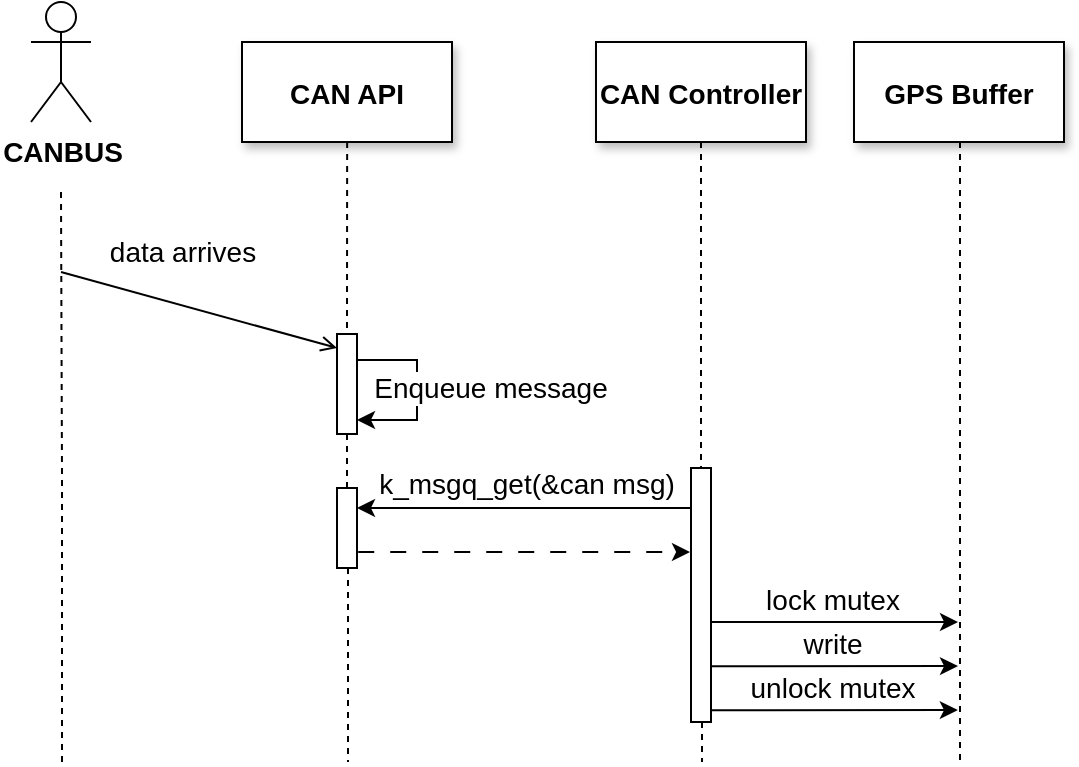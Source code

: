 <mxfile version="24.4.9" type="device">
  <diagram name="Page-1" id="9361dd3d-8414-5efd-6122-117bd74ce7a7">
    <mxGraphModel dx="847" dy="715" grid="1" gridSize="10" guides="1" tooltips="1" connect="1" arrows="1" fold="1" page="0" pageScale="1.5" pageWidth="826" pageHeight="1169" background="none" math="0" shadow="0">
      <root>
        <mxCell id="0" />
        <mxCell id="1" parent="0" />
        <mxCell id="f4nMtpGqBzAxNVJOFQIk-4" value="CAN API" style="shadow=1;fontFamily=Helvetica;fontSize=14;fontStyle=1" vertex="1" parent="1">
          <mxGeometry x="550" y="80" width="105" height="50" as="geometry" />
        </mxCell>
        <mxCell id="f4nMtpGqBzAxNVJOFQIk-6" value="CAN Controller" style="shadow=1;fontFamily=Helvetica;fontSize=14;fontStyle=1" vertex="1" parent="1">
          <mxGeometry x="727" y="80" width="105" height="50" as="geometry" />
        </mxCell>
        <mxCell id="f4nMtpGqBzAxNVJOFQIk-7" value="" style="edgeStyle=elbowEdgeStyle;elbow=horizontal;endArrow=none;dashed=1;fontFamily=Helvetica;fontSize=14;" edge="1" parent="1" source="f4nMtpGqBzAxNVJOFQIk-18">
          <mxGeometry x="230.0" y="310" width="100" height="100" as="geometry">
            <mxPoint x="804.5" y="405" as="sourcePoint" />
            <mxPoint x="780" y="440" as="targetPoint" />
            <Array as="points" />
          </mxGeometry>
        </mxCell>
        <mxCell id="f4nMtpGqBzAxNVJOFQIk-8" value="" style="edgeStyle=elbowEdgeStyle;elbow=horizontal;endArrow=none;dashed=1;fontFamily=Helvetica;fontSize=14;" edge="1" parent="1" target="f4nMtpGqBzAxNVJOFQIk-9">
          <mxGeometry x="230.0" y="310" width="100" height="100" as="geometry">
            <mxPoint x="602.581" y="130" as="sourcePoint" />
            <mxPoint x="602.5" y="740" as="targetPoint" />
          </mxGeometry>
        </mxCell>
        <mxCell id="f4nMtpGqBzAxNVJOFQIk-9" value="" style="rounded=0;whiteSpace=wrap;html=1;fontFamily=Helvetica;fontSize=14;" vertex="1" parent="1">
          <mxGeometry x="597.5" y="226" width="10" height="50" as="geometry" />
        </mxCell>
        <mxCell id="f4nMtpGqBzAxNVJOFQIk-10" value="" style="endArrow=classic;html=1;rounded=0;fontFamily=Helvetica;fontSize=14;" edge="1" parent="1">
          <mxGeometry width="50" height="50" relative="1" as="geometry">
            <mxPoint x="607.5" y="239" as="sourcePoint" />
            <mxPoint x="607.5" y="269" as="targetPoint" />
            <Array as="points">
              <mxPoint x="637.5" y="239" />
              <mxPoint x="637.5" y="259" />
              <mxPoint x="637.5" y="269" />
            </Array>
          </mxGeometry>
        </mxCell>
        <mxCell id="f4nMtpGqBzAxNVJOFQIk-11" value="Enqueue message" style="edgeLabel;html=1;align=center;verticalAlign=middle;resizable=0;points=[];fontFamily=Helvetica;fontSize=14;" vertex="1" connectable="0" parent="f4nMtpGqBzAxNVJOFQIk-10">
          <mxGeometry x="-0.158" y="1" relative="1" as="geometry">
            <mxPoint x="35" y="6" as="offset" />
          </mxGeometry>
        </mxCell>
        <mxCell id="f4nMtpGqBzAxNVJOFQIk-12" value="" style="endArrow=classic;html=1;rounded=0;dashed=1;dashPattern=8 8;exitX=1.061;exitY=0.799;exitDx=0;exitDy=0;exitPerimeter=0;fontFamily=Helvetica;fontSize=14;" edge="1" parent="1" source="f4nMtpGqBzAxNVJOFQIk-14">
          <mxGeometry width="50" height="50" relative="1" as="geometry">
            <mxPoint x="619" y="333" as="sourcePoint" />
            <mxPoint x="774" y="335" as="targetPoint" />
            <Array as="points" />
          </mxGeometry>
        </mxCell>
        <mxCell id="f4nMtpGqBzAxNVJOFQIk-13" value="" style="edgeStyle=elbowEdgeStyle;elbow=horizontal;endArrow=none;dashed=1;fontFamily=Helvetica;fontSize=14;" edge="1" parent="1" source="f4nMtpGqBzAxNVJOFQIk-9" target="f4nMtpGqBzAxNVJOFQIk-14">
          <mxGeometry x="230.0" y="310" width="100" height="100" as="geometry">
            <mxPoint x="602" y="320" as="sourcePoint" />
            <mxPoint x="602.5" y="740" as="targetPoint" />
          </mxGeometry>
        </mxCell>
        <mxCell id="f4nMtpGqBzAxNVJOFQIk-14" value="" style="rounded=0;whiteSpace=wrap;html=1;fontFamily=Helvetica;fontSize=14;" vertex="1" parent="1">
          <mxGeometry x="597.5" y="303" width="10" height="40" as="geometry" />
        </mxCell>
        <mxCell id="f4nMtpGqBzAxNVJOFQIk-15" value="" style="endArrow=classic;html=1;rounded=0;fontFamily=Helvetica;fontSize=14;entryX=1;entryY=0.25;entryDx=0;entryDy=0;" edge="1" parent="1" target="f4nMtpGqBzAxNVJOFQIk-14">
          <mxGeometry width="50" height="50" relative="1" as="geometry">
            <mxPoint x="779" y="313" as="sourcePoint" />
            <mxPoint x="610" y="313" as="targetPoint" />
            <Array as="points" />
          </mxGeometry>
        </mxCell>
        <mxCell id="f4nMtpGqBzAxNVJOFQIk-16" value="k_msgq_get(&amp;amp;can msg)" style="edgeLabel;html=1;align=center;verticalAlign=middle;resizable=0;points=[];fontFamily=Helvetica;fontSize=14;" vertex="1" connectable="0" parent="f4nMtpGqBzAxNVJOFQIk-15">
          <mxGeometry x="0.287" relative="1" as="geometry">
            <mxPoint x="23" y="-12" as="offset" />
          </mxGeometry>
        </mxCell>
        <mxCell id="f4nMtpGqBzAxNVJOFQIk-17" value="" style="edgeStyle=elbowEdgeStyle;elbow=horizontal;endArrow=none;dashed=1;fontFamily=Helvetica;fontSize=14;" edge="1" parent="1" source="f4nMtpGqBzAxNVJOFQIk-6" target="f4nMtpGqBzAxNVJOFQIk-18">
          <mxGeometry x="230.0" y="310" width="100" height="100" as="geometry">
            <mxPoint x="779" y="130" as="sourcePoint" />
            <mxPoint x="779.5" y="740" as="targetPoint" />
          </mxGeometry>
        </mxCell>
        <mxCell id="f4nMtpGqBzAxNVJOFQIk-18" value="" style="rounded=0;whiteSpace=wrap;html=1;fontFamily=Helvetica;fontSize=14;" vertex="1" parent="1">
          <mxGeometry x="774.5" y="293" width="10" height="127" as="geometry" />
        </mxCell>
        <mxCell id="f4nMtpGqBzAxNVJOFQIk-19" value="GPS Buffer" style="shadow=1;fontFamily=Helvetica;fontSize=14;fontStyle=1" vertex="1" parent="1">
          <mxGeometry x="856" y="80" width="105" height="50" as="geometry" />
        </mxCell>
        <mxCell id="f4nMtpGqBzAxNVJOFQIk-21" value="" style="edgeStyle=elbowEdgeStyle;elbow=horizontal;endArrow=none;dashed=1;fontFamily=Helvetica;fontSize=14;" edge="1" parent="1" source="f4nMtpGqBzAxNVJOFQIk-19">
          <mxGeometry x="230.0" y="310" width="100" height="100" as="geometry">
            <mxPoint x="908" y="130" as="sourcePoint" />
            <mxPoint x="909" y="440" as="targetPoint" />
          </mxGeometry>
        </mxCell>
        <mxCell id="f4nMtpGqBzAxNVJOFQIk-38" value="" style="edgeStyle=elbowEdgeStyle;elbow=horizontal;endArrow=none;dashed=1;fontFamily=Helvetica;fontSize=14;" edge="1" parent="1" source="f4nMtpGqBzAxNVJOFQIk-14">
          <mxGeometry x="230.0" y="310" width="100" height="100" as="geometry">
            <mxPoint x="603" y="343" as="sourcePoint" />
            <mxPoint x="603" y="440" as="targetPoint" />
          </mxGeometry>
        </mxCell>
        <mxCell id="f4nMtpGqBzAxNVJOFQIk-41" value="" style="edgeStyle=orthogonalEdgeStyle;rounded=0;orthogonalLoop=1;jettySize=auto;html=1;endArrow=none;endFill=0;dashed=1;fontFamily=Helvetica;fontSize=14;" edge="1" parent="1">
          <mxGeometry relative="1" as="geometry">
            <mxPoint x="459.5" y="155" as="sourcePoint" />
            <mxPoint x="460" y="440" as="targetPoint" />
          </mxGeometry>
        </mxCell>
        <mxCell id="f4nMtpGqBzAxNVJOFQIk-42" value="CANBUS" style="shape=umlActor;verticalLabelPosition=bottom;verticalAlign=top;html=1;outlineConnect=0;fontFamily=Helvetica;fontSize=14;fontStyle=1" vertex="1" parent="1">
          <mxGeometry x="444.5" y="60" width="30" height="60" as="geometry" />
        </mxCell>
        <mxCell id="f4nMtpGqBzAxNVJOFQIk-43" value="" style="endArrow=open;html=1;rounded=0;endFill=0;entryX=-0.06;entryY=0.162;entryDx=0;entryDy=0;entryPerimeter=0;fontFamily=Helvetica;fontSize=14;" edge="1" parent="1">
          <mxGeometry width="50" height="50" relative="1" as="geometry">
            <mxPoint x="459.5" y="195" as="sourcePoint" />
            <mxPoint x="597.5" y="233" as="targetPoint" />
          </mxGeometry>
        </mxCell>
        <mxCell id="f4nMtpGqBzAxNVJOFQIk-44" value="data arrives" style="edgeLabel;html=1;align=center;verticalAlign=middle;resizable=0;points=[];fontFamily=Helvetica;fontSize=14;" vertex="1" connectable="0" parent="f4nMtpGqBzAxNVJOFQIk-43">
          <mxGeometry x="-0.195" y="-2" relative="1" as="geometry">
            <mxPoint x="5" y="-27" as="offset" />
          </mxGeometry>
        </mxCell>
        <mxCell id="f4nMtpGqBzAxNVJOFQIk-51" value="" style="endArrow=classic;html=1;rounded=0;fontFamily=Helvetica;fontSize=14;exitX=1.007;exitY=0.795;exitDx=0;exitDy=0;exitPerimeter=0;" edge="1" parent="1">
          <mxGeometry width="50" height="50" relative="1" as="geometry">
            <mxPoint x="784.57" y="392.1" as="sourcePoint" />
            <mxPoint x="908" y="392.06" as="targetPoint" />
          </mxGeometry>
        </mxCell>
        <mxCell id="f4nMtpGqBzAxNVJOFQIk-52" value="write" style="edgeLabel;html=1;align=center;verticalAlign=middle;resizable=0;points=[];fontFamily=Helvetica;fontSize=14;" vertex="1" connectable="0" parent="f4nMtpGqBzAxNVJOFQIk-51">
          <mxGeometry x="0.388" y="-1" relative="1" as="geometry">
            <mxPoint x="-25" y="-12" as="offset" />
          </mxGeometry>
        </mxCell>
        <mxCell id="f4nMtpGqBzAxNVJOFQIk-53" value="" style="endArrow=classic;html=1;rounded=0;fontFamily=Helvetica;fontSize=14;exitX=1.007;exitY=0.553;exitDx=0;exitDy=0;exitPerimeter=0;" edge="1" parent="1">
          <mxGeometry width="50" height="50" relative="1" as="geometry">
            <mxPoint x="784.57" y="369.996" as="sourcePoint" />
            <mxPoint x="908" y="370.06" as="targetPoint" />
          </mxGeometry>
        </mxCell>
        <mxCell id="f4nMtpGqBzAxNVJOFQIk-54" value="lock mutex" style="edgeLabel;html=1;align=center;verticalAlign=middle;resizable=0;points=[];fontFamily=Helvetica;fontSize=14;" vertex="1" connectable="0" parent="f4nMtpGqBzAxNVJOFQIk-53">
          <mxGeometry x="0.388" y="-1" relative="1" as="geometry">
            <mxPoint x="-25" y="-12" as="offset" />
          </mxGeometry>
        </mxCell>
        <mxCell id="f4nMtpGqBzAxNVJOFQIk-55" value="" style="endArrow=classic;html=1;rounded=0;fontFamily=Helvetica;fontSize=14;exitX=1.007;exitY=0.795;exitDx=0;exitDy=0;exitPerimeter=0;" edge="1" parent="1">
          <mxGeometry width="50" height="50" relative="1" as="geometry">
            <mxPoint x="784.5" y="414.1" as="sourcePoint" />
            <mxPoint x="907.93" y="414.06" as="targetPoint" />
          </mxGeometry>
        </mxCell>
        <mxCell id="f4nMtpGqBzAxNVJOFQIk-56" value="unlock mutex" style="edgeLabel;html=1;align=center;verticalAlign=middle;resizable=0;points=[];fontFamily=Helvetica;fontSize=14;" vertex="1" connectable="0" parent="f4nMtpGqBzAxNVJOFQIk-55">
          <mxGeometry x="0.388" y="-1" relative="1" as="geometry">
            <mxPoint x="-25" y="-12" as="offset" />
          </mxGeometry>
        </mxCell>
      </root>
    </mxGraphModel>
  </diagram>
</mxfile>
